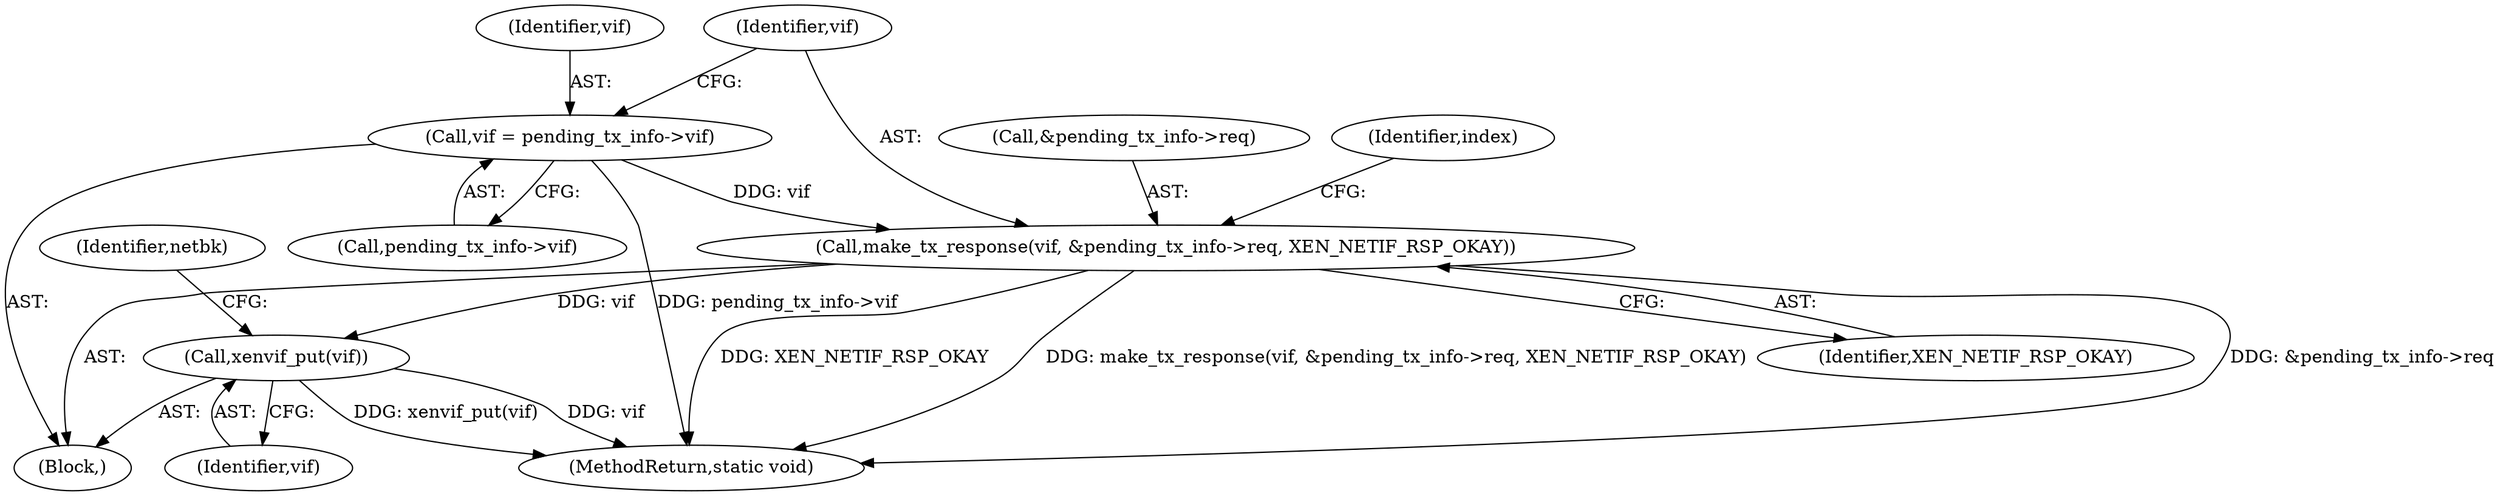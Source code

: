 digraph "1_linux_7d5145d8eb2b9791533ffe4dc003b129b9696c48_0@pointer" {
"1000125" [label="(Call,vif = pending_tx_info->vif)"];
"1000130" [label="(Call,make_tx_response(vif, &pending_tx_info->req, XEN_NETIF_RSP_OKAY))"];
"1000151" [label="(Call,xenvif_put(vif))"];
"1000152" [label="(Identifier,vif)"];
"1000130" [label="(Call,make_tx_response(vif, &pending_tx_info->req, XEN_NETIF_RSP_OKAY))"];
"1000131" [label="(Identifier,vif)"];
"1000104" [label="(Block,)"];
"1000125" [label="(Call,vif = pending_tx_info->vif)"];
"1000136" [label="(Identifier,XEN_NETIF_RSP_OKAY)"];
"1000157" [label="(Identifier,netbk)"];
"1000132" [label="(Call,&pending_tx_info->req)"];
"1000127" [label="(Call,pending_tx_info->vif)"];
"1000175" [label="(MethodReturn,static void)"];
"1000138" [label="(Identifier,index)"];
"1000151" [label="(Call,xenvif_put(vif))"];
"1000126" [label="(Identifier,vif)"];
"1000125" -> "1000104"  [label="AST: "];
"1000125" -> "1000127"  [label="CFG: "];
"1000126" -> "1000125"  [label="AST: "];
"1000127" -> "1000125"  [label="AST: "];
"1000131" -> "1000125"  [label="CFG: "];
"1000125" -> "1000175"  [label="DDG: pending_tx_info->vif"];
"1000125" -> "1000130"  [label="DDG: vif"];
"1000130" -> "1000104"  [label="AST: "];
"1000130" -> "1000136"  [label="CFG: "];
"1000131" -> "1000130"  [label="AST: "];
"1000132" -> "1000130"  [label="AST: "];
"1000136" -> "1000130"  [label="AST: "];
"1000138" -> "1000130"  [label="CFG: "];
"1000130" -> "1000175"  [label="DDG: make_tx_response(vif, &pending_tx_info->req, XEN_NETIF_RSP_OKAY)"];
"1000130" -> "1000175"  [label="DDG: &pending_tx_info->req"];
"1000130" -> "1000175"  [label="DDG: XEN_NETIF_RSP_OKAY"];
"1000130" -> "1000151"  [label="DDG: vif"];
"1000151" -> "1000104"  [label="AST: "];
"1000151" -> "1000152"  [label="CFG: "];
"1000152" -> "1000151"  [label="AST: "];
"1000157" -> "1000151"  [label="CFG: "];
"1000151" -> "1000175"  [label="DDG: xenvif_put(vif)"];
"1000151" -> "1000175"  [label="DDG: vif"];
}
